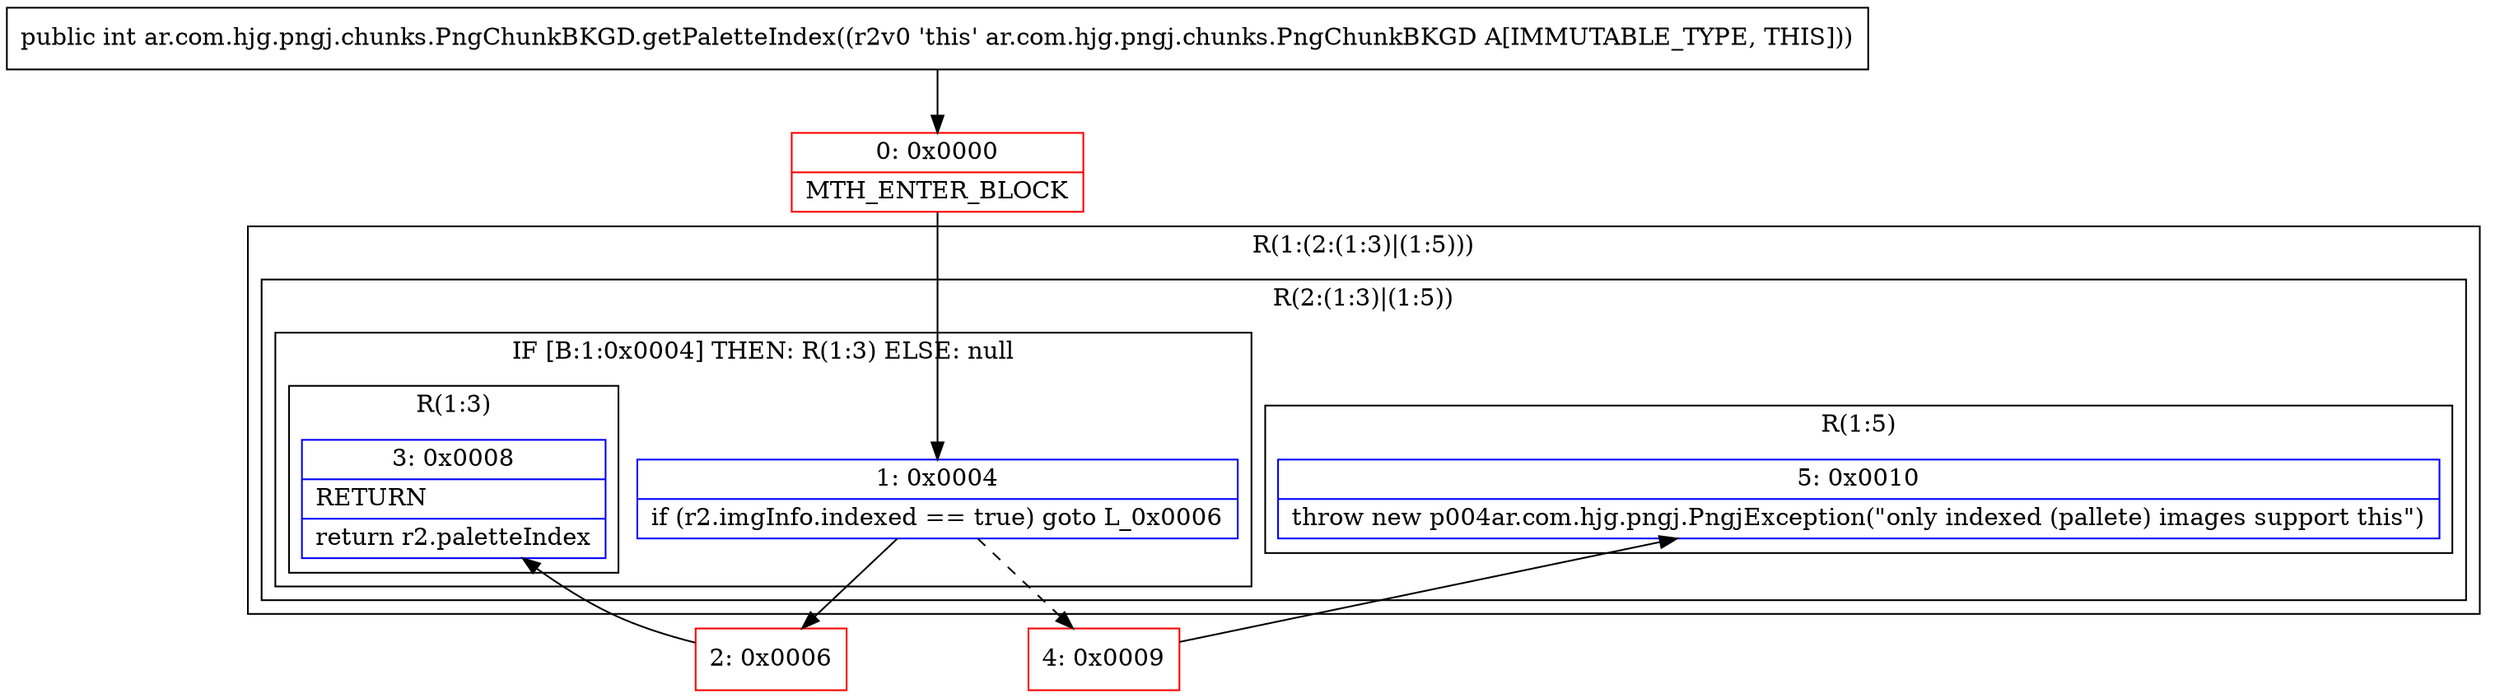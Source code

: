 digraph "CFG forar.com.hjg.pngj.chunks.PngChunkBKGD.getPaletteIndex()I" {
subgraph cluster_Region_974398892 {
label = "R(1:(2:(1:3)|(1:5)))";
node [shape=record,color=blue];
subgraph cluster_Region_173827078 {
label = "R(2:(1:3)|(1:5))";
node [shape=record,color=blue];
subgraph cluster_IfRegion_1304685099 {
label = "IF [B:1:0x0004] THEN: R(1:3) ELSE: null";
node [shape=record,color=blue];
Node_1 [shape=record,label="{1\:\ 0x0004|if (r2.imgInfo.indexed == true) goto L_0x0006\l}"];
subgraph cluster_Region_11819693 {
label = "R(1:3)";
node [shape=record,color=blue];
Node_3 [shape=record,label="{3\:\ 0x0008|RETURN\l|return r2.paletteIndex\l}"];
}
}
subgraph cluster_Region_454436434 {
label = "R(1:5)";
node [shape=record,color=blue];
Node_5 [shape=record,label="{5\:\ 0x0010|throw new p004ar.com.hjg.pngj.PngjException(\"only indexed (pallete) images support this\")\l}"];
}
}
}
Node_0 [shape=record,color=red,label="{0\:\ 0x0000|MTH_ENTER_BLOCK\l}"];
Node_2 [shape=record,color=red,label="{2\:\ 0x0006}"];
Node_4 [shape=record,color=red,label="{4\:\ 0x0009}"];
MethodNode[shape=record,label="{public int ar.com.hjg.pngj.chunks.PngChunkBKGD.getPaletteIndex((r2v0 'this' ar.com.hjg.pngj.chunks.PngChunkBKGD A[IMMUTABLE_TYPE, THIS])) }"];
MethodNode -> Node_0;
Node_1 -> Node_2;
Node_1 -> Node_4[style=dashed];
Node_0 -> Node_1;
Node_2 -> Node_3;
Node_4 -> Node_5;
}

